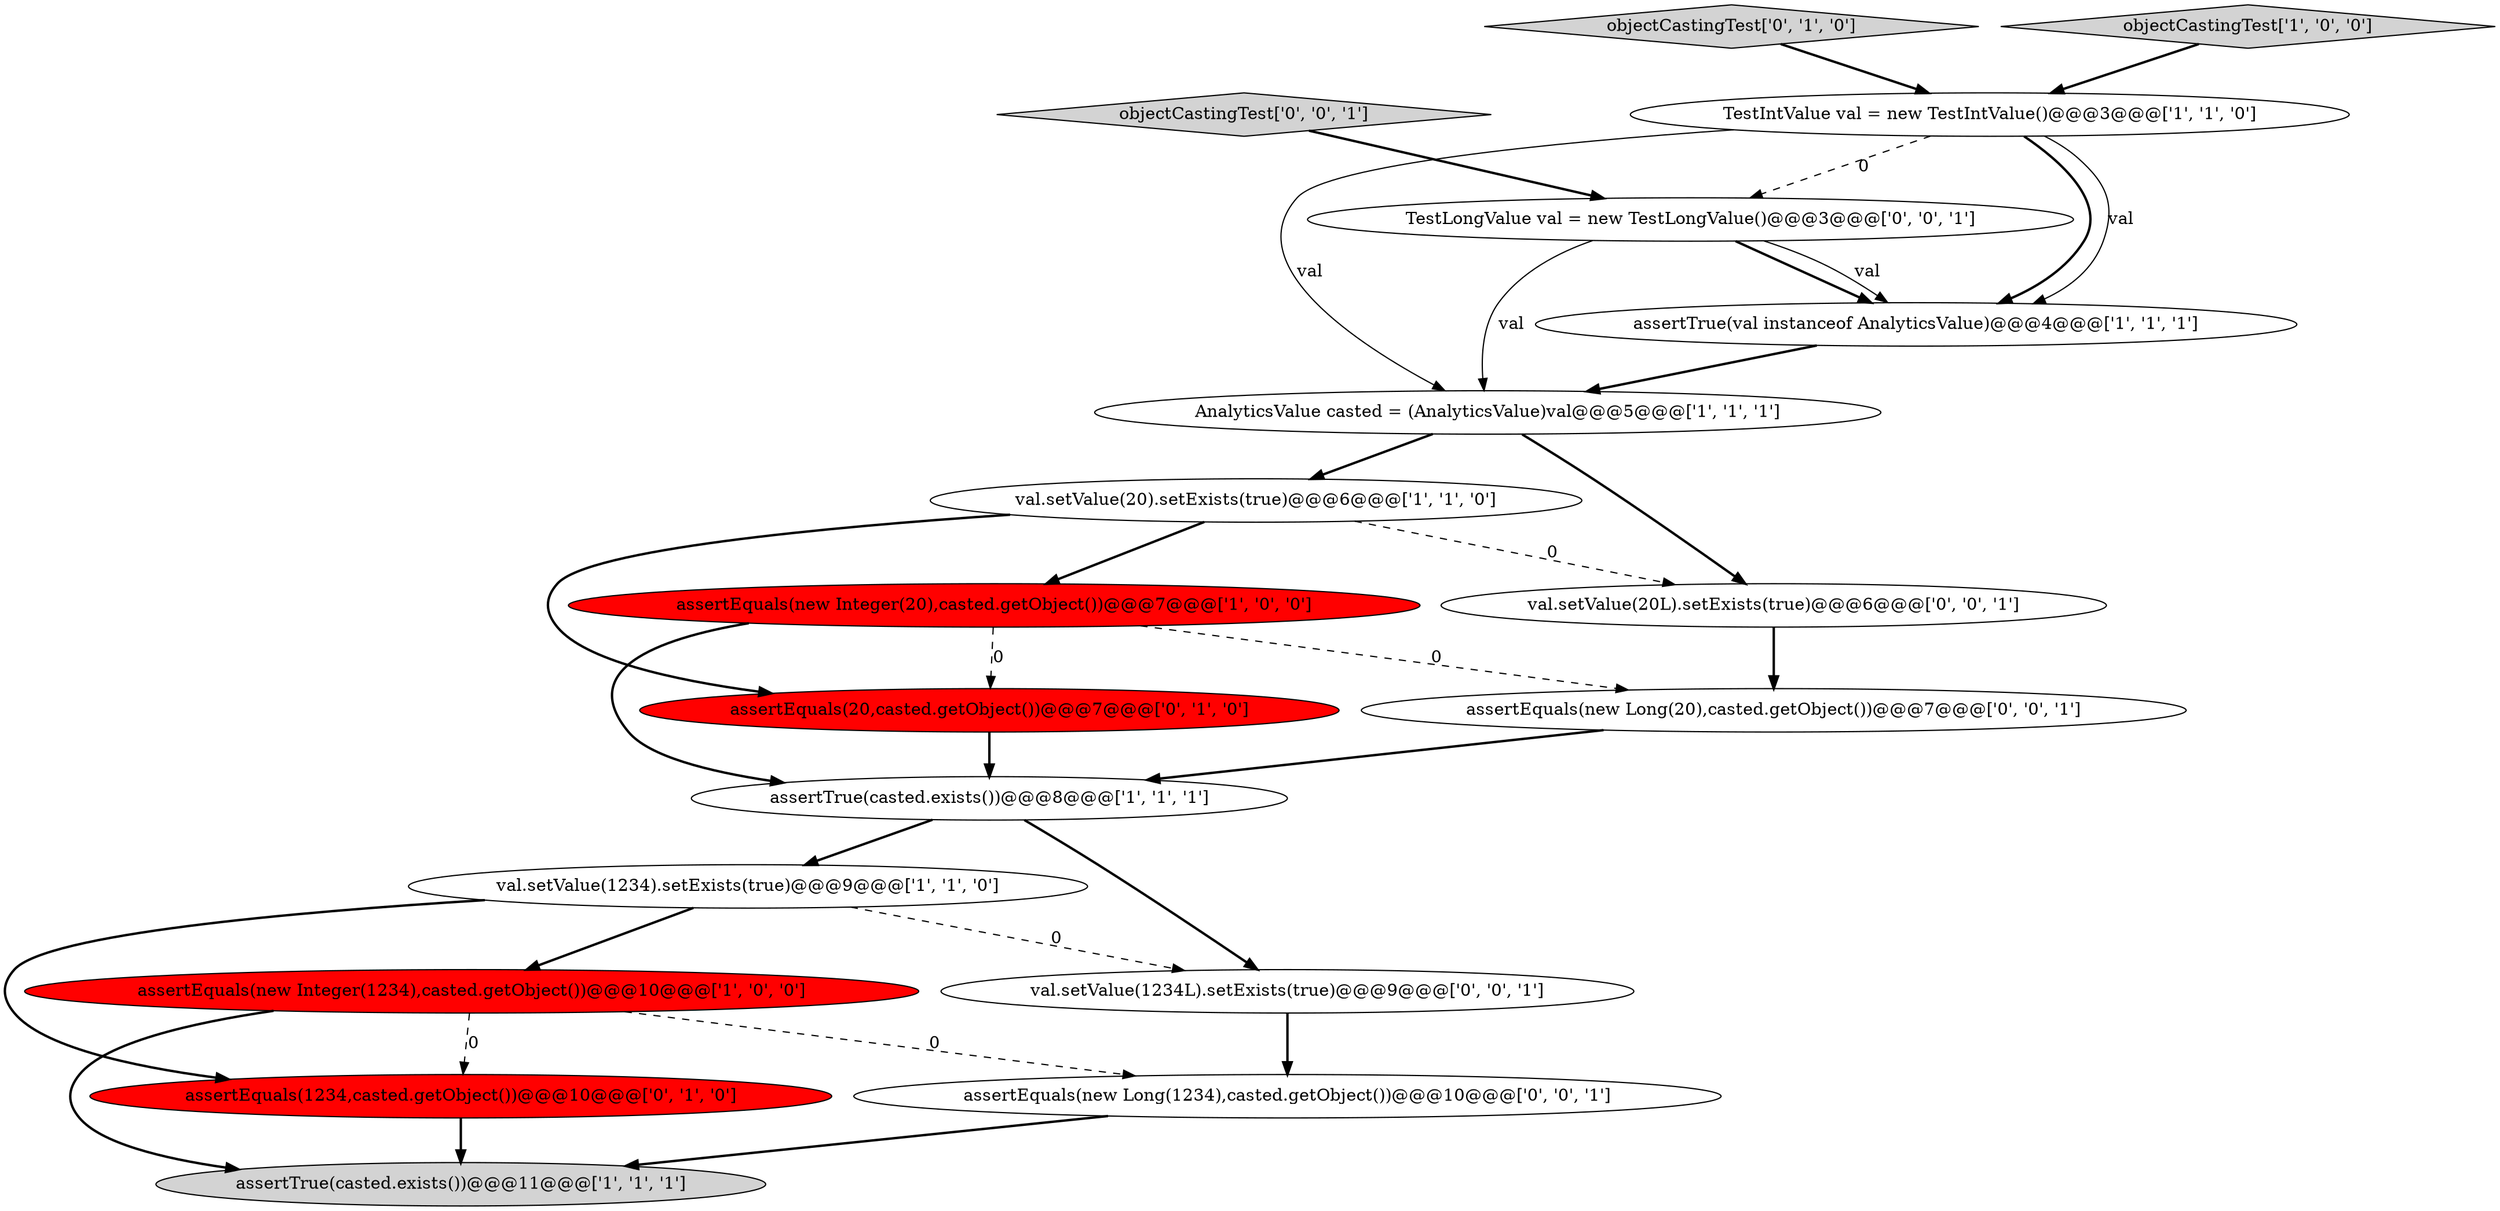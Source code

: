 digraph {
13 [style = filled, label = "val.setValue(20L).setExists(true)@@@6@@@['0', '0', '1']", fillcolor = white, shape = ellipse image = "AAA0AAABBB3BBB"];
1 [style = filled, label = "val.setValue(1234).setExists(true)@@@9@@@['1', '1', '0']", fillcolor = white, shape = ellipse image = "AAA0AAABBB1BBB"];
5 [style = filled, label = "assertTrue(casted.exists())@@@11@@@['1', '1', '1']", fillcolor = lightgray, shape = ellipse image = "AAA0AAABBB1BBB"];
4 [style = filled, label = "assertTrue(casted.exists())@@@8@@@['1', '1', '1']", fillcolor = white, shape = ellipse image = "AAA0AAABBB1BBB"];
3 [style = filled, label = "assertEquals(new Integer(20),casted.getObject())@@@7@@@['1', '0', '0']", fillcolor = red, shape = ellipse image = "AAA1AAABBB1BBB"];
2 [style = filled, label = "assertEquals(new Integer(1234),casted.getObject())@@@10@@@['1', '0', '0']", fillcolor = red, shape = ellipse image = "AAA1AAABBB1BBB"];
7 [style = filled, label = "assertTrue(val instanceof AnalyticsValue)@@@4@@@['1', '1', '1']", fillcolor = white, shape = ellipse image = "AAA0AAABBB1BBB"];
0 [style = filled, label = "TestIntValue val = new TestIntValue()@@@3@@@['1', '1', '0']", fillcolor = white, shape = ellipse image = "AAA0AAABBB1BBB"];
9 [style = filled, label = "val.setValue(20).setExists(true)@@@6@@@['1', '1', '0']", fillcolor = white, shape = ellipse image = "AAA0AAABBB1BBB"];
10 [style = filled, label = "objectCastingTest['0', '1', '0']", fillcolor = lightgray, shape = diamond image = "AAA0AAABBB2BBB"];
12 [style = filled, label = "assertEquals(20,casted.getObject())@@@7@@@['0', '1', '0']", fillcolor = red, shape = ellipse image = "AAA1AAABBB2BBB"];
14 [style = filled, label = "objectCastingTest['0', '0', '1']", fillcolor = lightgray, shape = diamond image = "AAA0AAABBB3BBB"];
11 [style = filled, label = "assertEquals(1234,casted.getObject())@@@10@@@['0', '1', '0']", fillcolor = red, shape = ellipse image = "AAA1AAABBB2BBB"];
8 [style = filled, label = "AnalyticsValue casted = (AnalyticsValue)val@@@5@@@['1', '1', '1']", fillcolor = white, shape = ellipse image = "AAA0AAABBB1BBB"];
17 [style = filled, label = "val.setValue(1234L).setExists(true)@@@9@@@['0', '0', '1']", fillcolor = white, shape = ellipse image = "AAA0AAABBB3BBB"];
16 [style = filled, label = "TestLongValue val = new TestLongValue()@@@3@@@['0', '0', '1']", fillcolor = white, shape = ellipse image = "AAA0AAABBB3BBB"];
15 [style = filled, label = "assertEquals(new Long(20),casted.getObject())@@@7@@@['0', '0', '1']", fillcolor = white, shape = ellipse image = "AAA0AAABBB3BBB"];
6 [style = filled, label = "objectCastingTest['1', '0', '0']", fillcolor = lightgray, shape = diamond image = "AAA0AAABBB1BBB"];
18 [style = filled, label = "assertEquals(new Long(1234),casted.getObject())@@@10@@@['0', '0', '1']", fillcolor = white, shape = ellipse image = "AAA0AAABBB3BBB"];
14->16 [style = bold, label=""];
4->17 [style = bold, label=""];
0->16 [style = dashed, label="0"];
16->7 [style = bold, label=""];
6->0 [style = bold, label=""];
16->8 [style = solid, label="val"];
7->8 [style = bold, label=""];
3->4 [style = bold, label=""];
1->11 [style = bold, label=""];
0->7 [style = bold, label=""];
0->8 [style = solid, label="val"];
11->5 [style = bold, label=""];
1->17 [style = dashed, label="0"];
3->12 [style = dashed, label="0"];
12->4 [style = bold, label=""];
18->5 [style = bold, label=""];
10->0 [style = bold, label=""];
9->13 [style = dashed, label="0"];
16->7 [style = solid, label="val"];
8->9 [style = bold, label=""];
15->4 [style = bold, label=""];
2->18 [style = dashed, label="0"];
3->15 [style = dashed, label="0"];
0->7 [style = solid, label="val"];
9->3 [style = bold, label=""];
2->11 [style = dashed, label="0"];
4->1 [style = bold, label=""];
1->2 [style = bold, label=""];
9->12 [style = bold, label=""];
13->15 [style = bold, label=""];
17->18 [style = bold, label=""];
8->13 [style = bold, label=""];
2->5 [style = bold, label=""];
}
